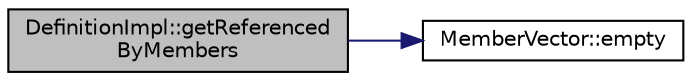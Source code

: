 digraph "DefinitionImpl::getReferencedByMembers"
{
 // LATEX_PDF_SIZE
  edge [fontname="Helvetica",fontsize="10",labelfontname="Helvetica",labelfontsize="10"];
  node [fontname="Helvetica",fontsize="10",shape=record];
  rankdir="LR";
  Node1 [label="DefinitionImpl::getReferenced\lByMembers",height=0.2,width=0.4,color="black", fillcolor="grey75", style="filled", fontcolor="black",tooltip=" "];
  Node1 -> Node2 [color="midnightblue",fontsize="10",style="solid",fontname="Helvetica"];
  Node2 [label="MemberVector::empty",height=0.2,width=0.4,color="black", fillcolor="white", style="filled",URL="$classMemberVector.html#a185e78d7a138a4cf598ab0c564f59341",tooltip=" "];
}
